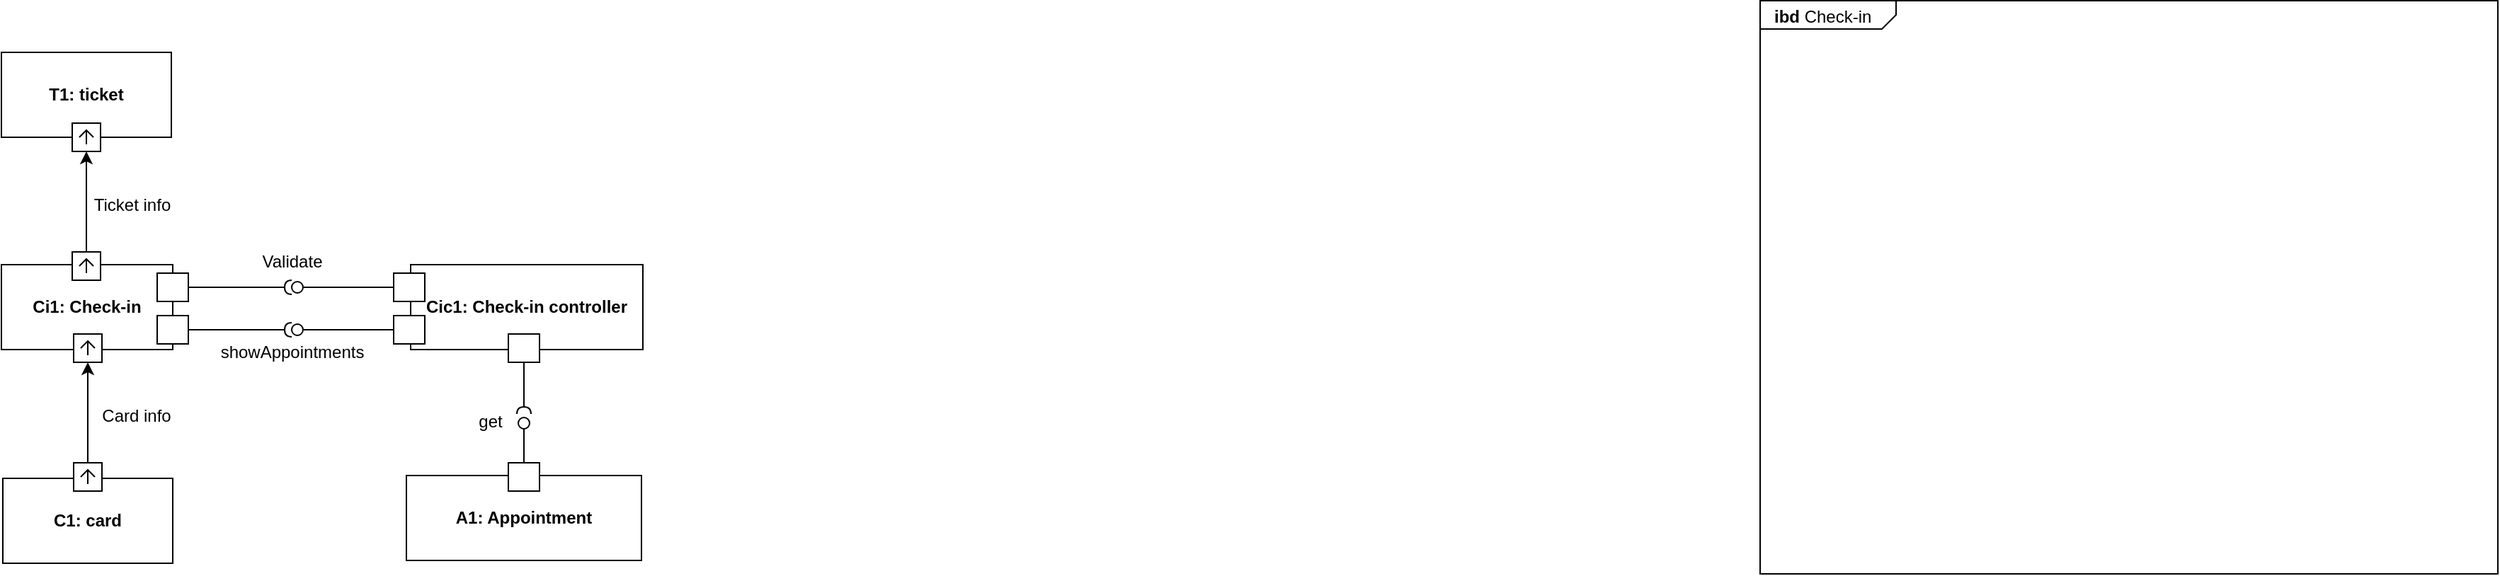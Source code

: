 <mxfile version="24.4.9" type="github">
  <diagram name="Page-1" id="TQiRy8ZxbHLJ08y9tGxe">
    <mxGraphModel dx="384" dy="433" grid="0" gridSize="10" guides="1" tooltips="1" connect="1" arrows="1" fold="1" page="0" pageScale="1" pageWidth="827" pageHeight="1169" math="0" shadow="0">
      <root>
        <mxCell id="0" />
        <mxCell id="1" parent="0" />
        <mxCell id="qkv4Zu3rfT4hArOJ5f-I-1" value="&lt;p style=&quot;margin:0px;margin-top:4px;margin-left:10px;text-align:left;&quot;&gt;&lt;b&gt;ibd&lt;/b&gt;&amp;nbsp;Check-in&lt;/p&gt;" style="html=1;shape=mxgraph.sysml.package;labelX=96.29;align=left;spacingLeft=10;html=1;overflow=fill;whiteSpace=wrap;recursiveResize=0;" parent="1" vertex="1">
          <mxGeometry x="1670" y="91.5" width="521" height="405" as="geometry" />
        </mxCell>
        <mxCell id="qkv4Zu3rfT4hArOJ5f-I-2" style="rounded=0;orthogonalLoop=1;jettySize=auto;html=1;" parent="1" source="qkv4Zu3rfT4hArOJ5f-I-5" target="qkv4Zu3rfT4hArOJ5f-I-21" edge="1">
          <mxGeometry relative="1" as="geometry" />
        </mxCell>
        <mxCell id="qkv4Zu3rfT4hArOJ5f-I-3" value="" style="group" parent="1" vertex="1" connectable="0">
          <mxGeometry x="429" y="418" width="120" height="71" as="geometry" />
        </mxCell>
        <mxCell id="qkv4Zu3rfT4hArOJ5f-I-4" value="&lt;b&gt;C1: card&lt;/b&gt;" style="rounded=0;whiteSpace=wrap;html=1;fillColor=none;container=0;" parent="qkv4Zu3rfT4hArOJ5f-I-3" vertex="1">
          <mxGeometry y="11" width="120" height="60" as="geometry" />
        </mxCell>
        <mxCell id="qkv4Zu3rfT4hArOJ5f-I-5" value="" style="html=1;shape=mxgraph.sysml.port;sysMLPortType=flowN;" parent="qkv4Zu3rfT4hArOJ5f-I-3" vertex="1">
          <mxGeometry x="50" width="20" height="20" as="geometry" />
        </mxCell>
        <mxCell id="qkv4Zu3rfT4hArOJ5f-I-6" value="Card info" style="text;html=1;align=center;verticalAlign=middle;resizable=0;points=[];autosize=1;strokeColor=none;fillColor=none;" parent="1" vertex="1">
          <mxGeometry x="489" y="372" width="67" height="26" as="geometry" />
        </mxCell>
        <mxCell id="qkv4Zu3rfT4hArOJ5f-I-12" value="" style="endArrow=none;html=1;rounded=0;align=center;verticalAlign=top;endFill=0;labelBackgroundColor=none;endSize=2;" parent="1" source="qkv4Zu3rfT4hArOJ5f-I-19" target="qkv4Zu3rfT4hArOJ5f-I-13" edge="1">
          <mxGeometry relative="1" as="geometry">
            <mxPoint x="750" y="399" as="sourcePoint" />
          </mxGeometry>
        </mxCell>
        <mxCell id="qkv4Zu3rfT4hArOJ5f-I-13" value="" style="ellipse;html=1;fontSize=11;align=center;fillColor=none;points=[];aspect=fixed;resizable=0;verticalAlign=bottom;labelPosition=center;verticalLabelPosition=top;flipH=1;" parent="1" vertex="1">
          <mxGeometry x="793" y="386" width="8" height="8" as="geometry" />
        </mxCell>
        <mxCell id="qkv4Zu3rfT4hArOJ5f-I-14" value="" style="endArrow=none;html=1;rounded=0;align=center;verticalAlign=top;endFill=0;labelBackgroundColor=none;endSize=2;" parent="1" source="qkv4Zu3rfT4hArOJ5f-I-25" target="qkv4Zu3rfT4hArOJ5f-I-15" edge="1">
          <mxGeometry relative="1" as="geometry" />
        </mxCell>
        <mxCell id="qkv4Zu3rfT4hArOJ5f-I-15" value="" style="shape=requiredInterface;html=1;fontSize=11;align=center;fillColor=none;points=[];aspect=fixed;resizable=0;verticalAlign=bottom;labelPosition=center;verticalLabelPosition=top;flipH=1;rotation=90;" parent="1" vertex="1">
          <mxGeometry x="794.5" y="376" width="5" height="10" as="geometry" />
        </mxCell>
        <mxCell id="qkv4Zu3rfT4hArOJ5f-I-16" value="get" style="text;html=1;align=center;verticalAlign=middle;resizable=0;points=[];autosize=1;strokeColor=none;fillColor=none;" parent="1" vertex="1">
          <mxGeometry x="755" y="376" width="35" height="26" as="geometry" />
        </mxCell>
        <mxCell id="qkv4Zu3rfT4hArOJ5f-I-17" value="" style="group" parent="1" vertex="1" connectable="0">
          <mxGeometry x="714" y="418" width="166" height="69" as="geometry" />
        </mxCell>
        <mxCell id="qkv4Zu3rfT4hArOJ5f-I-18" value="&lt;b&gt;A1: Appointment&lt;/b&gt;" style="rounded=0;whiteSpace=wrap;html=1;fillColor=none;container=0;" parent="qkv4Zu3rfT4hArOJ5f-I-17" vertex="1">
          <mxGeometry y="9" width="166" height="60" as="geometry" />
        </mxCell>
        <mxCell id="qkv4Zu3rfT4hArOJ5f-I-19" value="" style="html=1;rounded=0;fillColor=default;" parent="qkv4Zu3rfT4hArOJ5f-I-17" vertex="1">
          <mxGeometry x="72" width="22" height="20" as="geometry" />
        </mxCell>
        <mxCell id="qkv4Zu3rfT4hArOJ5f-I-20" value="&lt;b&gt;Ci1: Check-in&lt;/b&gt;" style="rounded=0;whiteSpace=wrap;html=1;fillColor=none;container=0;" parent="1" vertex="1">
          <mxGeometry x="428" y="278" width="121" height="60" as="geometry" />
        </mxCell>
        <mxCell id="qkv4Zu3rfT4hArOJ5f-I-21" value="" style="html=1;shape=mxgraph.sysml.port;sysMLPortType=flowN;container=0;" parent="1" vertex="1">
          <mxGeometry x="479" y="327" width="20" height="20" as="geometry" />
        </mxCell>
        <mxCell id="qkv4Zu3rfT4hArOJ5f-I-22" value="" style="html=1;rounded=0;container=0;" parent="1" vertex="1">
          <mxGeometry x="538" y="284" width="22" height="20" as="geometry" />
        </mxCell>
        <mxCell id="qkv4Zu3rfT4hArOJ5f-I-23" value="&lt;b&gt;Cic1: Check-in controller&lt;/b&gt;" style="rounded=0;whiteSpace=wrap;html=1;fillColor=none;container=0;" parent="1" vertex="1">
          <mxGeometry x="717" y="278" width="164" height="60" as="geometry" />
        </mxCell>
        <mxCell id="qkv4Zu3rfT4hArOJ5f-I-24" value="" style="html=1;rounded=0;fillColor=default;" parent="1" vertex="1">
          <mxGeometry x="705" y="284" width="22" height="20" as="geometry" />
        </mxCell>
        <mxCell id="qkv4Zu3rfT4hArOJ5f-I-25" value="" style="html=1;rounded=0;container=0;" parent="1" vertex="1">
          <mxGeometry x="786" y="327" width="22" height="20" as="geometry" />
        </mxCell>
        <mxCell id="qkv4Zu3rfT4hArOJ5f-I-31" value="" style="html=1;rounded=0;container=0;" parent="1" vertex="1">
          <mxGeometry x="538" y="314" width="22" height="20" as="geometry" />
        </mxCell>
        <mxCell id="qkv4Zu3rfT4hArOJ5f-I-32" value="" style="html=1;rounded=0;fillColor=default;" parent="1" vertex="1">
          <mxGeometry x="705" y="314" width="22" height="20" as="geometry" />
        </mxCell>
        <mxCell id="7ol5gzq8OCAxuqACWMp8-1" value="" style="endArrow=none;html=1;rounded=0;align=center;verticalAlign=top;endFill=0;labelBackgroundColor=none;endSize=2;" edge="1" target="7ol5gzq8OCAxuqACWMp8-2" parent="1" source="qkv4Zu3rfT4hArOJ5f-I-24">
          <mxGeometry relative="1" as="geometry">
            <mxPoint x="652.5" y="364" as="sourcePoint" />
          </mxGeometry>
        </mxCell>
        <mxCell id="7ol5gzq8OCAxuqACWMp8-2" value="" style="ellipse;html=1;fontSize=11;align=center;fillColor=none;points=[];aspect=fixed;resizable=0;verticalAlign=bottom;labelPosition=center;verticalLabelPosition=top;flipH=1;" vertex="1" parent="1">
          <mxGeometry x="633" y="290" width="8" height="8" as="geometry" />
        </mxCell>
        <mxCell id="7ol5gzq8OCAxuqACWMp8-3" value="" style="endArrow=none;html=1;rounded=0;align=center;verticalAlign=top;endFill=0;labelBackgroundColor=none;endSize=2;" edge="1" target="7ol5gzq8OCAxuqACWMp8-4" parent="1" source="qkv4Zu3rfT4hArOJ5f-I-22">
          <mxGeometry relative="1" as="geometry">
            <mxPoint x="652.5" y="293" as="sourcePoint" />
          </mxGeometry>
        </mxCell>
        <mxCell id="7ol5gzq8OCAxuqACWMp8-4" value="" style="shape=requiredInterface;html=1;fontSize=11;align=center;fillColor=none;points=[];aspect=fixed;resizable=0;verticalAlign=bottom;labelPosition=center;verticalLabelPosition=top;flipH=1;rotation=0;" vertex="1" parent="1">
          <mxGeometry x="628" y="289" width="5" height="10" as="geometry" />
        </mxCell>
        <mxCell id="7ol5gzq8OCAxuqACWMp8-5" value="Validate" style="text;html=1;align=center;verticalAlign=middle;resizable=0;points=[];autosize=1;strokeColor=none;fillColor=none;" vertex="1" parent="1">
          <mxGeometry x="602.5" y="263" width="60" height="26" as="geometry" />
        </mxCell>
        <mxCell id="7ol5gzq8OCAxuqACWMp8-10" value="showAppointments" style="text;html=1;align=center;verticalAlign=middle;resizable=0;points=[];autosize=1;strokeColor=none;fillColor=none;" vertex="1" parent="1">
          <mxGeometry x="573" y="327" width="119" height="26" as="geometry" />
        </mxCell>
        <mxCell id="7ol5gzq8OCAxuqACWMp8-13" value="&lt;b&gt;T1: ticket&lt;/b&gt;" style="rounded=0;whiteSpace=wrap;html=1;fillColor=none;container=0;" vertex="1" parent="1">
          <mxGeometry x="428" y="128" width="120" height="60" as="geometry" />
        </mxCell>
        <mxCell id="7ol5gzq8OCAxuqACWMp8-16" style="rounded=0;orthogonalLoop=1;jettySize=auto;html=1;" edge="1" source="7ol5gzq8OCAxuqACWMp8-17" target="7ol5gzq8OCAxuqACWMp8-18" parent="1">
          <mxGeometry relative="1" as="geometry" />
        </mxCell>
        <mxCell id="7ol5gzq8OCAxuqACWMp8-17" value="" style="html=1;shape=mxgraph.sysml.port;sysMLPortType=flowN;" vertex="1" parent="1">
          <mxGeometry x="478" y="269" width="20" height="20" as="geometry" />
        </mxCell>
        <mxCell id="7ol5gzq8OCAxuqACWMp8-18" value="" style="html=1;shape=mxgraph.sysml.port;sysMLPortType=flowN;container=0;" vertex="1" parent="1">
          <mxGeometry x="478" y="178" width="20" height="20" as="geometry" />
        </mxCell>
        <mxCell id="7ol5gzq8OCAxuqACWMp8-19" value="Ticket info" style="text;html=1;align=center;verticalAlign=middle;resizable=0;points=[];autosize=1;strokeColor=none;fillColor=none;" vertex="1" parent="1">
          <mxGeometry x="484" y="223" width="72" height="26" as="geometry" />
        </mxCell>
        <mxCell id="7ol5gzq8OCAxuqACWMp8-21" value="" style="endArrow=none;html=1;rounded=0;align=center;verticalAlign=top;endFill=0;labelBackgroundColor=none;endSize=2;" edge="1" target="7ol5gzq8OCAxuqACWMp8-22" parent="1" source="qkv4Zu3rfT4hArOJ5f-I-32">
          <mxGeometry relative="1" as="geometry">
            <mxPoint x="701" y="378" as="sourcePoint" />
          </mxGeometry>
        </mxCell>
        <mxCell id="7ol5gzq8OCAxuqACWMp8-22" value="" style="ellipse;html=1;fontSize=11;align=center;fillColor=none;points=[];aspect=fixed;resizable=0;verticalAlign=bottom;labelPosition=center;verticalLabelPosition=top;flipH=1;" vertex="1" parent="1">
          <mxGeometry x="633" y="320" width="8" height="8" as="geometry" />
        </mxCell>
        <mxCell id="7ol5gzq8OCAxuqACWMp8-23" value="" style="endArrow=none;html=1;rounded=0;align=center;verticalAlign=top;endFill=0;labelBackgroundColor=none;endSize=2;" edge="1" target="7ol5gzq8OCAxuqACWMp8-24" parent="1" source="qkv4Zu3rfT4hArOJ5f-I-31">
          <mxGeometry relative="1" as="geometry">
            <mxPoint x="556" y="378" as="sourcePoint" />
          </mxGeometry>
        </mxCell>
        <mxCell id="7ol5gzq8OCAxuqACWMp8-24" value="" style="shape=requiredInterface;html=1;fontSize=11;align=center;fillColor=none;points=[];aspect=fixed;resizable=0;verticalAlign=bottom;labelPosition=center;verticalLabelPosition=top;flipH=1;rotation=0;" vertex="1" parent="1">
          <mxGeometry x="628" y="319" width="5" height="10" as="geometry" />
        </mxCell>
      </root>
    </mxGraphModel>
  </diagram>
</mxfile>
